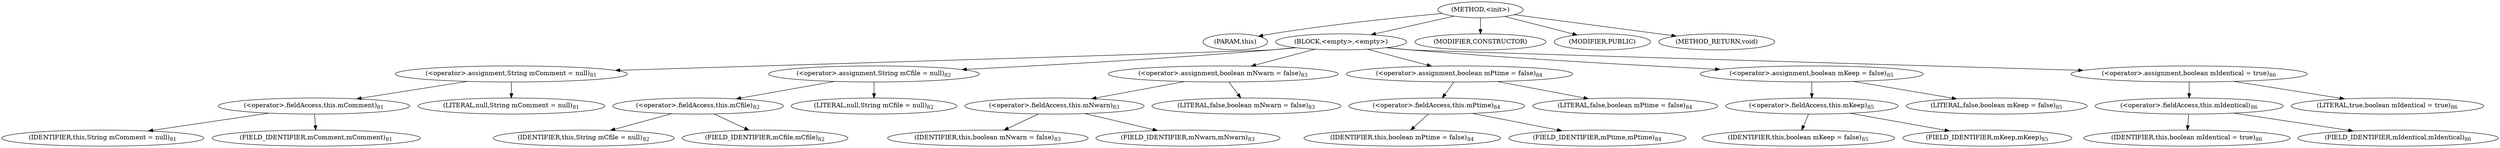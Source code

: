 digraph "&lt;init&gt;" {  
"404" [label = <(METHOD,&lt;init&gt;)> ]
"405" [label = <(PARAM,this)> ]
"406" [label = <(BLOCK,&lt;empty&gt;,&lt;empty&gt;)> ]
"407" [label = <(&lt;operator&gt;.assignment,String mComment = null)<SUB>81</SUB>> ]
"408" [label = <(&lt;operator&gt;.fieldAccess,this.mComment)<SUB>81</SUB>> ]
"409" [label = <(IDENTIFIER,this,String mComment = null)<SUB>81</SUB>> ]
"410" [label = <(FIELD_IDENTIFIER,mComment,mComment)<SUB>81</SUB>> ]
"411" [label = <(LITERAL,null,String mComment = null)<SUB>81</SUB>> ]
"412" [label = <(&lt;operator&gt;.assignment,String mCfile = null)<SUB>82</SUB>> ]
"413" [label = <(&lt;operator&gt;.fieldAccess,this.mCfile)<SUB>82</SUB>> ]
"414" [label = <(IDENTIFIER,this,String mCfile = null)<SUB>82</SUB>> ]
"415" [label = <(FIELD_IDENTIFIER,mCfile,mCfile)<SUB>82</SUB>> ]
"416" [label = <(LITERAL,null,String mCfile = null)<SUB>82</SUB>> ]
"417" [label = <(&lt;operator&gt;.assignment,boolean mNwarn = false)<SUB>83</SUB>> ]
"418" [label = <(&lt;operator&gt;.fieldAccess,this.mNwarn)<SUB>83</SUB>> ]
"419" [label = <(IDENTIFIER,this,boolean mNwarn = false)<SUB>83</SUB>> ]
"420" [label = <(FIELD_IDENTIFIER,mNwarn,mNwarn)<SUB>83</SUB>> ]
"421" [label = <(LITERAL,false,boolean mNwarn = false)<SUB>83</SUB>> ]
"422" [label = <(&lt;operator&gt;.assignment,boolean mPtime = false)<SUB>84</SUB>> ]
"423" [label = <(&lt;operator&gt;.fieldAccess,this.mPtime)<SUB>84</SUB>> ]
"424" [label = <(IDENTIFIER,this,boolean mPtime = false)<SUB>84</SUB>> ]
"425" [label = <(FIELD_IDENTIFIER,mPtime,mPtime)<SUB>84</SUB>> ]
"426" [label = <(LITERAL,false,boolean mPtime = false)<SUB>84</SUB>> ]
"427" [label = <(&lt;operator&gt;.assignment,boolean mKeep = false)<SUB>85</SUB>> ]
"428" [label = <(&lt;operator&gt;.fieldAccess,this.mKeep)<SUB>85</SUB>> ]
"429" [label = <(IDENTIFIER,this,boolean mKeep = false)<SUB>85</SUB>> ]
"430" [label = <(FIELD_IDENTIFIER,mKeep,mKeep)<SUB>85</SUB>> ]
"431" [label = <(LITERAL,false,boolean mKeep = false)<SUB>85</SUB>> ]
"432" [label = <(&lt;operator&gt;.assignment,boolean mIdentical = true)<SUB>86</SUB>> ]
"433" [label = <(&lt;operator&gt;.fieldAccess,this.mIdentical)<SUB>86</SUB>> ]
"434" [label = <(IDENTIFIER,this,boolean mIdentical = true)<SUB>86</SUB>> ]
"435" [label = <(FIELD_IDENTIFIER,mIdentical,mIdentical)<SUB>86</SUB>> ]
"436" [label = <(LITERAL,true,boolean mIdentical = true)<SUB>86</SUB>> ]
"437" [label = <(MODIFIER,CONSTRUCTOR)> ]
"438" [label = <(MODIFIER,PUBLIC)> ]
"439" [label = <(METHOD_RETURN,void)> ]
  "404" -> "405" 
  "404" -> "406" 
  "404" -> "437" 
  "404" -> "438" 
  "404" -> "439" 
  "406" -> "407" 
  "406" -> "412" 
  "406" -> "417" 
  "406" -> "422" 
  "406" -> "427" 
  "406" -> "432" 
  "407" -> "408" 
  "407" -> "411" 
  "408" -> "409" 
  "408" -> "410" 
  "412" -> "413" 
  "412" -> "416" 
  "413" -> "414" 
  "413" -> "415" 
  "417" -> "418" 
  "417" -> "421" 
  "418" -> "419" 
  "418" -> "420" 
  "422" -> "423" 
  "422" -> "426" 
  "423" -> "424" 
  "423" -> "425" 
  "427" -> "428" 
  "427" -> "431" 
  "428" -> "429" 
  "428" -> "430" 
  "432" -> "433" 
  "432" -> "436" 
  "433" -> "434" 
  "433" -> "435" 
}
